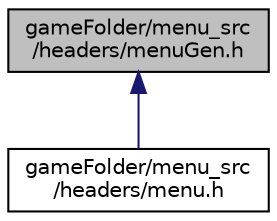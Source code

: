 digraph "gameFolder/menu_src/headers/menuGen.h"
{
 // LATEX_PDF_SIZE
  edge [fontname="Helvetica",fontsize="10",labelfontname="Helvetica",labelfontsize="10"];
  node [fontname="Helvetica",fontsize="10",shape=record];
  Node1 [label="gameFolder/menu_src\l/headers/menuGen.h",height=0.2,width=0.4,color="black", fillcolor="grey75", style="filled", fontcolor="black",tooltip="specific traitment for the menu generation that is \"3D\""];
  Node1 -> Node2 [dir="back",color="midnightblue",fontsize="10",style="solid",fontname="Helvetica"];
  Node2 [label="gameFolder/menu_src\l/headers/menu.h",height=0.2,width=0.4,color="black", fillcolor="white", style="filled",URL="$menu_8h.html",tooltip="file that does evering according to which menu you are"];
}
